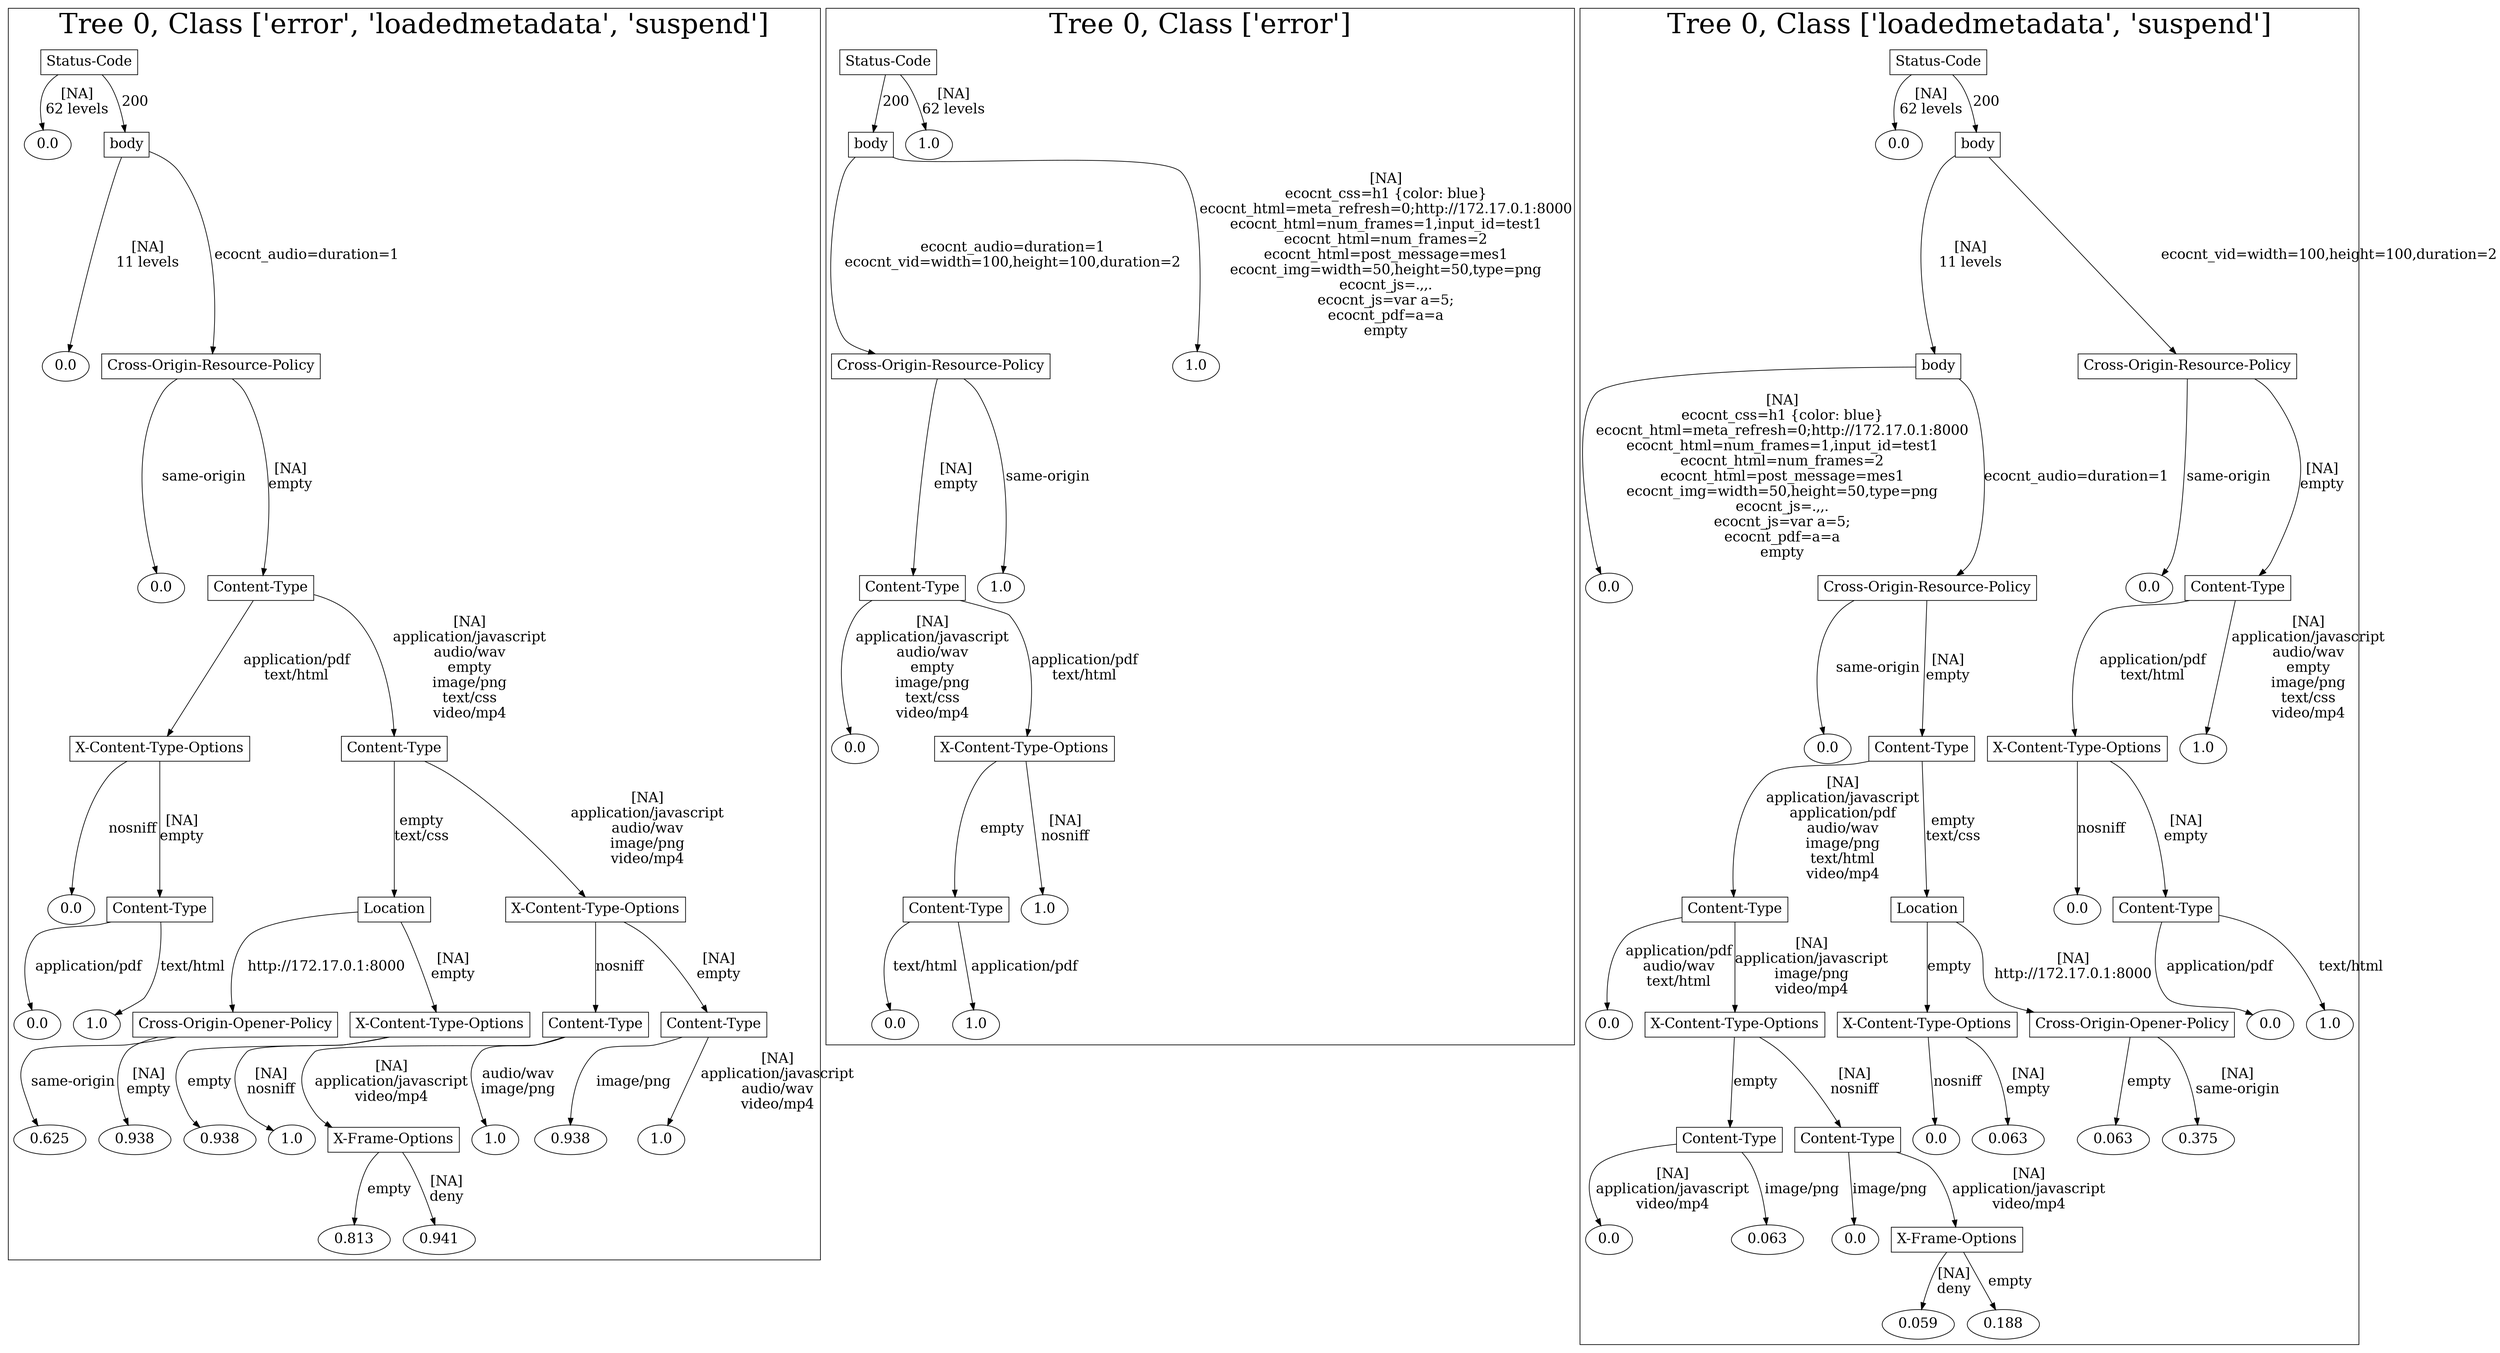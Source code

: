 /*
Generated by:
    http://https://github.com/h2oai/h2o-3/tree/master/h2o-genmodel/src/main/java/hex/genmodel/tools/PrintMojo.java
*/

/*
On a mac:

$ brew install graphviz
$ dot -Tpng file.gv -o file.png
$ open file.png
*/

digraph G {

subgraph cluster_0 {
/* Nodes */

/* Level 0 */
{
"SG_0_Node_0" [shape=box, fontsize=20, label="Status-Code"]
}

/* Level 1 */
{
"SG_0_Node_20" [fontsize=20, label="0.0"]
"SG_0_Node_1" [shape=box, fontsize=20, label="body"]
}

/* Level 2 */
{
"SG_0_Node_21" [fontsize=20, label="0.0"]
"SG_0_Node_2" [shape=box, fontsize=20, label="Cross-Origin-Resource-Policy"]
}

/* Level 3 */
{
"SG_0_Node_22" [fontsize=20, label="0.0"]
"SG_0_Node_3" [shape=box, fontsize=20, label="Content-Type"]
}

/* Level 4 */
{
"SG_0_Node_4" [shape=box, fontsize=20, label="X-Content-Type-Options"]
"SG_0_Node_5" [shape=box, fontsize=20, label="Content-Type"]
}

/* Level 5 */
{
"SG_0_Node_23" [fontsize=20, label="0.0"]
"SG_0_Node_6" [shape=box, fontsize=20, label="Content-Type"]
"SG_0_Node_7" [shape=box, fontsize=20, label="Location"]
"SG_0_Node_8" [shape=box, fontsize=20, label="X-Content-Type-Options"]
}

/* Level 6 */
{
"SG_0_Node_24" [fontsize=20, label="0.0"]
"SG_0_Node_25" [fontsize=20, label="1.0"]
"SG_0_Node_9" [shape=box, fontsize=20, label="Cross-Origin-Opener-Policy"]
"SG_0_Node_10" [shape=box, fontsize=20, label="X-Content-Type-Options"]
"SG_0_Node_11" [shape=box, fontsize=20, label="Content-Type"]
"SG_0_Node_12" [shape=box, fontsize=20, label="Content-Type"]
}

/* Level 7 */
{
"SG_0_Node_26" [fontsize=20, label="0.625"]
"SG_0_Node_27" [fontsize=20, label="0.938"]
"SG_0_Node_28" [fontsize=20, label="0.938"]
"SG_0_Node_29" [fontsize=20, label="1.0"]
"SG_0_Node_16" [shape=box, fontsize=20, label="X-Frame-Options"]
"SG_0_Node_30" [fontsize=20, label="1.0"]
"SG_0_Node_31" [fontsize=20, label="0.938"]
"SG_0_Node_32" [fontsize=20, label="1.0"]
}

/* Level 8 */
{
"SG_0_Node_33" [fontsize=20, label="0.813"]
"SG_0_Node_34" [fontsize=20, label="0.941"]
}

/* Edges */
"SG_0_Node_0" -> "SG_0_Node_20" [fontsize=20, label="[NA]
62 levels
"]
"SG_0_Node_0" -> "SG_0_Node_1" [fontsize=20, label="200
"]
"SG_0_Node_1" -> "SG_0_Node_21" [fontsize=20, label="[NA]
11 levels
"]
"SG_0_Node_1" -> "SG_0_Node_2" [fontsize=20, label="ecocnt_audio=duration=1
"]
"SG_0_Node_2" -> "SG_0_Node_22" [fontsize=20, label="same-origin
"]
"SG_0_Node_2" -> "SG_0_Node_3" [fontsize=20, label="[NA]
empty
"]
"SG_0_Node_3" -> "SG_0_Node_4" [fontsize=20, label="application/pdf
text/html
"]
"SG_0_Node_3" -> "SG_0_Node_5" [fontsize=20, label="[NA]
application/javascript
audio/wav
empty
image/png
text/css
video/mp4
"]
"SG_0_Node_5" -> "SG_0_Node_7" [fontsize=20, label="empty
text/css
"]
"SG_0_Node_5" -> "SG_0_Node_8" [fontsize=20, label="[NA]
application/javascript
audio/wav
image/png
video/mp4
"]
"SG_0_Node_8" -> "SG_0_Node_11" [fontsize=20, label="nosniff
"]
"SG_0_Node_8" -> "SG_0_Node_12" [fontsize=20, label="[NA]
empty
"]
"SG_0_Node_12" -> "SG_0_Node_31" [fontsize=20, label="image/png
"]
"SG_0_Node_12" -> "SG_0_Node_32" [fontsize=20, label="[NA]
application/javascript
audio/wav
video/mp4
"]
"SG_0_Node_11" -> "SG_0_Node_16" [fontsize=20, label="[NA]
application/javascript
video/mp4
"]
"SG_0_Node_11" -> "SG_0_Node_30" [fontsize=20, label="audio/wav
image/png
"]
"SG_0_Node_16" -> "SG_0_Node_33" [fontsize=20, label="empty
"]
"SG_0_Node_16" -> "SG_0_Node_34" [fontsize=20, label="[NA]
deny
"]
"SG_0_Node_7" -> "SG_0_Node_9" [fontsize=20, label="http://172.17.0.1:8000
"]
"SG_0_Node_7" -> "SG_0_Node_10" [fontsize=20, label="[NA]
empty
"]
"SG_0_Node_10" -> "SG_0_Node_28" [fontsize=20, label="empty
"]
"SG_0_Node_10" -> "SG_0_Node_29" [fontsize=20, label="[NA]
nosniff
"]
"SG_0_Node_9" -> "SG_0_Node_26" [fontsize=20, label="same-origin
"]
"SG_0_Node_9" -> "SG_0_Node_27" [fontsize=20, label="[NA]
empty
"]
"SG_0_Node_4" -> "SG_0_Node_23" [fontsize=20, label="nosniff
"]
"SG_0_Node_4" -> "SG_0_Node_6" [fontsize=20, label="[NA]
empty
"]
"SG_0_Node_6" -> "SG_0_Node_24" [fontsize=20, label="application/pdf
"]
"SG_0_Node_6" -> "SG_0_Node_25" [fontsize=20, label="text/html
"]

fontsize=40
label="Tree 0, Class ['error', 'loadedmetadata', 'suspend']"
}

subgraph cluster_1 {
/* Nodes */

/* Level 0 */
{
"SG_1_Node_0" [shape=box, fontsize=20, label="Status-Code"]
}

/* Level 1 */
{
"SG_1_Node_1" [shape=box, fontsize=20, label="body"]
"SG_1_Node_6" [fontsize=20, label="1.0"]
}

/* Level 2 */
{
"SG_1_Node_2" [shape=box, fontsize=20, label="Cross-Origin-Resource-Policy"]
"SG_1_Node_7" [fontsize=20, label="1.0"]
}

/* Level 3 */
{
"SG_1_Node_3" [shape=box, fontsize=20, label="Content-Type"]
"SG_1_Node_8" [fontsize=20, label="1.0"]
}

/* Level 4 */
{
"SG_1_Node_9" [fontsize=20, label="0.0"]
"SG_1_Node_4" [shape=box, fontsize=20, label="X-Content-Type-Options"]
}

/* Level 5 */
{
"SG_1_Node_5" [shape=box, fontsize=20, label="Content-Type"]
"SG_1_Node_10" [fontsize=20, label="1.0"]
}

/* Level 6 */
{
"SG_1_Node_11" [fontsize=20, label="0.0"]
"SG_1_Node_12" [fontsize=20, label="1.0"]
}

/* Edges */
"SG_1_Node_0" -> "SG_1_Node_1" [fontsize=20, label="200
"]
"SG_1_Node_0" -> "SG_1_Node_6" [fontsize=20, label="[NA]
62 levels
"]
"SG_1_Node_1" -> "SG_1_Node_2" [fontsize=20, label="ecocnt_audio=duration=1
ecocnt_vid=width=100,height=100,duration=2
"]
"SG_1_Node_1" -> "SG_1_Node_7" [fontsize=20, label="[NA]
ecocnt_css=h1 {color: blue}
ecocnt_html=meta_refresh=0;http://172.17.0.1:8000
ecocnt_html=num_frames=1,input_id=test1
ecocnt_html=num_frames=2
ecocnt_html=post_message=mes1
ecocnt_img=width=50,height=50,type=png
ecocnt_js=.,,.
ecocnt_js=var a=5;
ecocnt_pdf=a=a
empty
"]
"SG_1_Node_2" -> "SG_1_Node_3" [fontsize=20, label="[NA]
empty
"]
"SG_1_Node_2" -> "SG_1_Node_8" [fontsize=20, label="same-origin
"]
"SG_1_Node_3" -> "SG_1_Node_9" [fontsize=20, label="[NA]
application/javascript
audio/wav
empty
image/png
text/css
video/mp4
"]
"SG_1_Node_3" -> "SG_1_Node_4" [fontsize=20, label="application/pdf
text/html
"]
"SG_1_Node_4" -> "SG_1_Node_5" [fontsize=20, label="empty
"]
"SG_1_Node_4" -> "SG_1_Node_10" [fontsize=20, label="[NA]
nosniff
"]
"SG_1_Node_5" -> "SG_1_Node_11" [fontsize=20, label="text/html
"]
"SG_1_Node_5" -> "SG_1_Node_12" [fontsize=20, label="application/pdf
"]

fontsize=40
label="Tree 0, Class ['error']"
}

subgraph cluster_2 {
/* Nodes */

/* Level 0 */
{
"SG_2_Node_0" [shape=box, fontsize=20, label="Status-Code"]
}

/* Level 1 */
{
"SG_2_Node_23" [fontsize=20, label="0.0"]
"SG_2_Node_1" [shape=box, fontsize=20, label="body"]
}

/* Level 2 */
{
"SG_2_Node_2" [shape=box, fontsize=20, label="body"]
"SG_2_Node_3" [shape=box, fontsize=20, label="Cross-Origin-Resource-Policy"]
}

/* Level 3 */
{
"SG_2_Node_24" [fontsize=20, label="0.0"]
"SG_2_Node_4" [shape=box, fontsize=20, label="Cross-Origin-Resource-Policy"]
"SG_2_Node_25" [fontsize=20, label="0.0"]
"SG_2_Node_5" [shape=box, fontsize=20, label="Content-Type"]
}

/* Level 4 */
{
"SG_2_Node_26" [fontsize=20, label="0.0"]
"SG_2_Node_6" [shape=box, fontsize=20, label="Content-Type"]
"SG_2_Node_7" [shape=box, fontsize=20, label="X-Content-Type-Options"]
"SG_2_Node_27" [fontsize=20, label="1.0"]
}

/* Level 5 */
{
"SG_2_Node_8" [shape=box, fontsize=20, label="Content-Type"]
"SG_2_Node_9" [shape=box, fontsize=20, label="Location"]
"SG_2_Node_28" [fontsize=20, label="0.0"]
"SG_2_Node_10" [shape=box, fontsize=20, label="Content-Type"]
}

/* Level 6 */
{
"SG_2_Node_29" [fontsize=20, label="0.0"]
"SG_2_Node_11" [shape=box, fontsize=20, label="X-Content-Type-Options"]
"SG_2_Node_12" [shape=box, fontsize=20, label="X-Content-Type-Options"]
"SG_2_Node_13" [shape=box, fontsize=20, label="Cross-Origin-Opener-Policy"]
"SG_2_Node_30" [fontsize=20, label="0.0"]
"SG_2_Node_31" [fontsize=20, label="1.0"]
}

/* Level 7 */
{
"SG_2_Node_14" [shape=box, fontsize=20, label="Content-Type"]
"SG_2_Node_15" [shape=box, fontsize=20, label="Content-Type"]
"SG_2_Node_32" [fontsize=20, label="0.0"]
"SG_2_Node_33" [fontsize=20, label="0.063"]
"SG_2_Node_34" [fontsize=20, label="0.063"]
"SG_2_Node_35" [fontsize=20, label="0.375"]
}

/* Level 8 */
{
"SG_2_Node_36" [fontsize=20, label="0.0"]
"SG_2_Node_37" [fontsize=20, label="0.063"]
"SG_2_Node_38" [fontsize=20, label="0.0"]
"SG_2_Node_20" [shape=box, fontsize=20, label="X-Frame-Options"]
}

/* Level 9 */
{
"SG_2_Node_39" [fontsize=20, label="0.059"]
"SG_2_Node_40" [fontsize=20, label="0.188"]
}

/* Edges */
"SG_2_Node_0" -> "SG_2_Node_23" [fontsize=20, label="[NA]
62 levels
"]
"SG_2_Node_0" -> "SG_2_Node_1" [fontsize=20, label="200
"]
"SG_2_Node_1" -> "SG_2_Node_2" [fontsize=20, label="[NA]
11 levels
"]
"SG_2_Node_1" -> "SG_2_Node_3" [fontsize=20, label="ecocnt_vid=width=100,height=100,duration=2
"]
"SG_2_Node_3" -> "SG_2_Node_25" [fontsize=20, label="same-origin
"]
"SG_2_Node_3" -> "SG_2_Node_5" [fontsize=20, label="[NA]
empty
"]
"SG_2_Node_5" -> "SG_2_Node_7" [fontsize=20, label="application/pdf
text/html
"]
"SG_2_Node_5" -> "SG_2_Node_27" [fontsize=20, label="[NA]
application/javascript
audio/wav
empty
image/png
text/css
video/mp4
"]
"SG_2_Node_7" -> "SG_2_Node_28" [fontsize=20, label="nosniff
"]
"SG_2_Node_7" -> "SG_2_Node_10" [fontsize=20, label="[NA]
empty
"]
"SG_2_Node_10" -> "SG_2_Node_30" [fontsize=20, label="application/pdf
"]
"SG_2_Node_10" -> "SG_2_Node_31" [fontsize=20, label="text/html
"]
"SG_2_Node_2" -> "SG_2_Node_24" [fontsize=20, label="[NA]
ecocnt_css=h1 {color: blue}
ecocnt_html=meta_refresh=0;http://172.17.0.1:8000
ecocnt_html=num_frames=1,input_id=test1
ecocnt_html=num_frames=2
ecocnt_html=post_message=mes1
ecocnt_img=width=50,height=50,type=png
ecocnt_js=.,,.
ecocnt_js=var a=5;
ecocnt_pdf=a=a
empty
"]
"SG_2_Node_2" -> "SG_2_Node_4" [fontsize=20, label="ecocnt_audio=duration=1
"]
"SG_2_Node_4" -> "SG_2_Node_26" [fontsize=20, label="same-origin
"]
"SG_2_Node_4" -> "SG_2_Node_6" [fontsize=20, label="[NA]
empty
"]
"SG_2_Node_6" -> "SG_2_Node_8" [fontsize=20, label="[NA]
application/javascript
application/pdf
audio/wav
image/png
text/html
video/mp4
"]
"SG_2_Node_6" -> "SG_2_Node_9" [fontsize=20, label="empty
text/css
"]
"SG_2_Node_9" -> "SG_2_Node_12" [fontsize=20, label="empty
"]
"SG_2_Node_9" -> "SG_2_Node_13" [fontsize=20, label="[NA]
http://172.17.0.1:8000
"]
"SG_2_Node_13" -> "SG_2_Node_34" [fontsize=20, label="empty
"]
"SG_2_Node_13" -> "SG_2_Node_35" [fontsize=20, label="[NA]
same-origin
"]
"SG_2_Node_12" -> "SG_2_Node_32" [fontsize=20, label="nosniff
"]
"SG_2_Node_12" -> "SG_2_Node_33" [fontsize=20, label="[NA]
empty
"]
"SG_2_Node_8" -> "SG_2_Node_29" [fontsize=20, label="application/pdf
audio/wav
text/html
"]
"SG_2_Node_8" -> "SG_2_Node_11" [fontsize=20, label="[NA]
application/javascript
image/png
video/mp4
"]
"SG_2_Node_11" -> "SG_2_Node_14" [fontsize=20, label="empty
"]
"SG_2_Node_11" -> "SG_2_Node_15" [fontsize=20, label="[NA]
nosniff
"]
"SG_2_Node_15" -> "SG_2_Node_38" [fontsize=20, label="image/png
"]
"SG_2_Node_15" -> "SG_2_Node_20" [fontsize=20, label="[NA]
application/javascript
video/mp4
"]
"SG_2_Node_20" -> "SG_2_Node_39" [fontsize=20, label="[NA]
deny
"]
"SG_2_Node_20" -> "SG_2_Node_40" [fontsize=20, label="empty
"]
"SG_2_Node_14" -> "SG_2_Node_36" [fontsize=20, label="[NA]
application/javascript
video/mp4
"]
"SG_2_Node_14" -> "SG_2_Node_37" [fontsize=20, label="image/png
"]

fontsize=40
label="Tree 0, Class ['loadedmetadata', 'suspend']"
}

}

